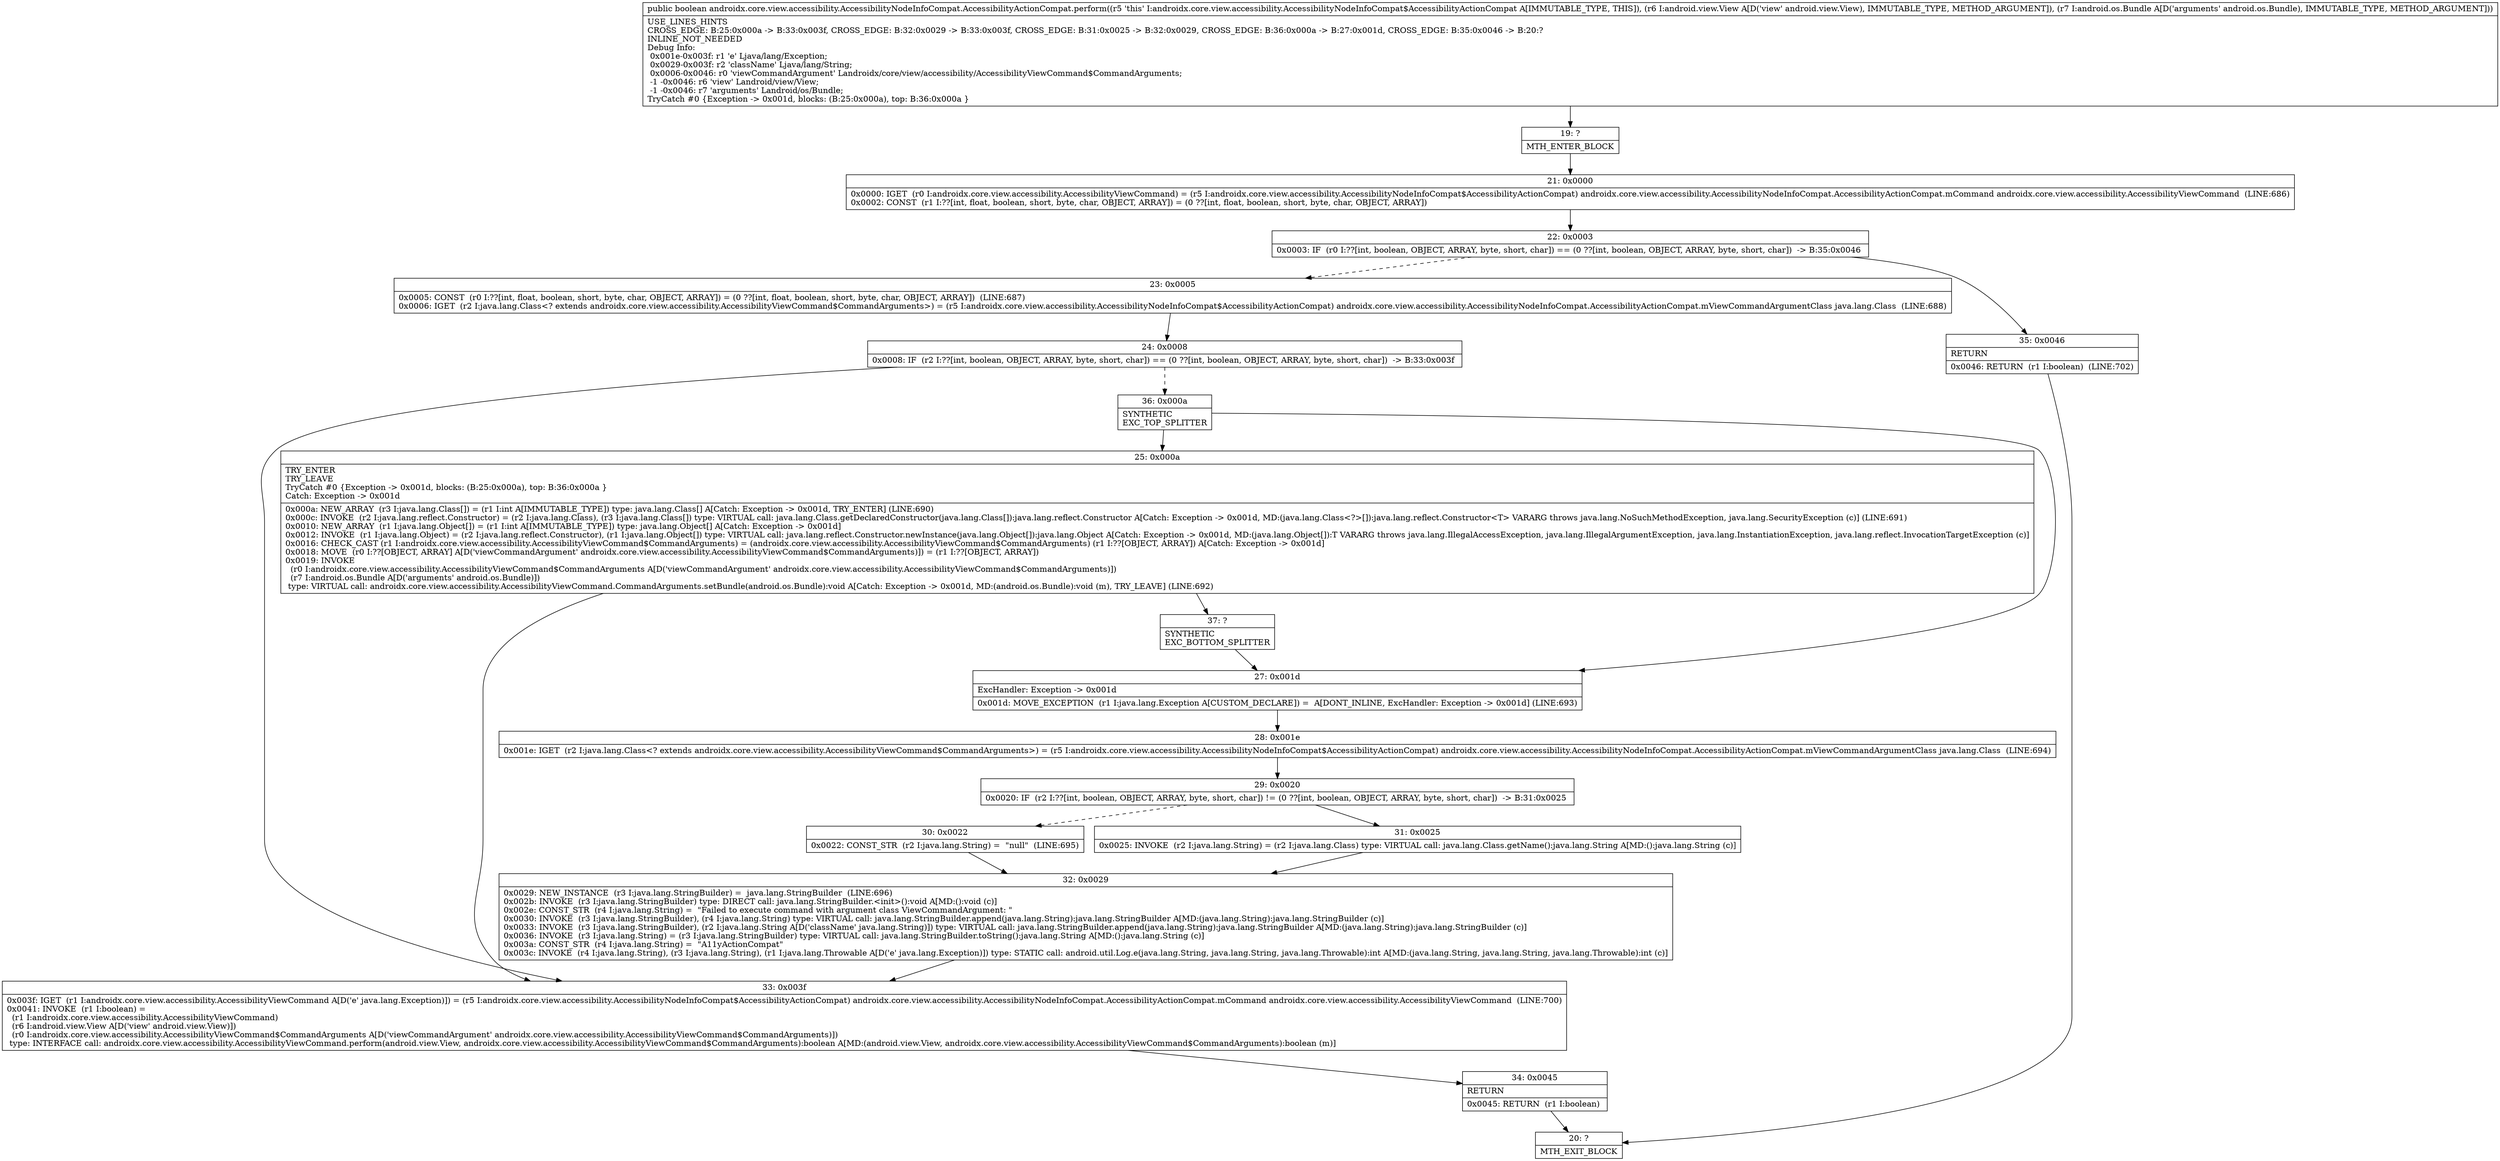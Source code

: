 digraph "CFG forandroidx.core.view.accessibility.AccessibilityNodeInfoCompat.AccessibilityActionCompat.perform(Landroid\/view\/View;Landroid\/os\/Bundle;)Z" {
Node_19 [shape=record,label="{19\:\ ?|MTH_ENTER_BLOCK\l}"];
Node_21 [shape=record,label="{21\:\ 0x0000|0x0000: IGET  (r0 I:androidx.core.view.accessibility.AccessibilityViewCommand) = (r5 I:androidx.core.view.accessibility.AccessibilityNodeInfoCompat$AccessibilityActionCompat) androidx.core.view.accessibility.AccessibilityNodeInfoCompat.AccessibilityActionCompat.mCommand androidx.core.view.accessibility.AccessibilityViewCommand  (LINE:686)\l0x0002: CONST  (r1 I:??[int, float, boolean, short, byte, char, OBJECT, ARRAY]) = (0 ??[int, float, boolean, short, byte, char, OBJECT, ARRAY]) \l}"];
Node_22 [shape=record,label="{22\:\ 0x0003|0x0003: IF  (r0 I:??[int, boolean, OBJECT, ARRAY, byte, short, char]) == (0 ??[int, boolean, OBJECT, ARRAY, byte, short, char])  \-\> B:35:0x0046 \l}"];
Node_23 [shape=record,label="{23\:\ 0x0005|0x0005: CONST  (r0 I:??[int, float, boolean, short, byte, char, OBJECT, ARRAY]) = (0 ??[int, float, boolean, short, byte, char, OBJECT, ARRAY])  (LINE:687)\l0x0006: IGET  (r2 I:java.lang.Class\<? extends androidx.core.view.accessibility.AccessibilityViewCommand$CommandArguments\>) = (r5 I:androidx.core.view.accessibility.AccessibilityNodeInfoCompat$AccessibilityActionCompat) androidx.core.view.accessibility.AccessibilityNodeInfoCompat.AccessibilityActionCompat.mViewCommandArgumentClass java.lang.Class  (LINE:688)\l}"];
Node_24 [shape=record,label="{24\:\ 0x0008|0x0008: IF  (r2 I:??[int, boolean, OBJECT, ARRAY, byte, short, char]) == (0 ??[int, boolean, OBJECT, ARRAY, byte, short, char])  \-\> B:33:0x003f \l}"];
Node_33 [shape=record,label="{33\:\ 0x003f|0x003f: IGET  (r1 I:androidx.core.view.accessibility.AccessibilityViewCommand A[D('e' java.lang.Exception)]) = (r5 I:androidx.core.view.accessibility.AccessibilityNodeInfoCompat$AccessibilityActionCompat) androidx.core.view.accessibility.AccessibilityNodeInfoCompat.AccessibilityActionCompat.mCommand androidx.core.view.accessibility.AccessibilityViewCommand  (LINE:700)\l0x0041: INVOKE  (r1 I:boolean) = \l  (r1 I:androidx.core.view.accessibility.AccessibilityViewCommand)\l  (r6 I:android.view.View A[D('view' android.view.View)])\l  (r0 I:androidx.core.view.accessibility.AccessibilityViewCommand$CommandArguments A[D('viewCommandArgument' androidx.core.view.accessibility.AccessibilityViewCommand$CommandArguments)])\l type: INTERFACE call: androidx.core.view.accessibility.AccessibilityViewCommand.perform(android.view.View, androidx.core.view.accessibility.AccessibilityViewCommand$CommandArguments):boolean A[MD:(android.view.View, androidx.core.view.accessibility.AccessibilityViewCommand$CommandArguments):boolean (m)]\l}"];
Node_34 [shape=record,label="{34\:\ 0x0045|RETURN\l|0x0045: RETURN  (r1 I:boolean) \l}"];
Node_20 [shape=record,label="{20\:\ ?|MTH_EXIT_BLOCK\l}"];
Node_36 [shape=record,label="{36\:\ 0x000a|SYNTHETIC\lEXC_TOP_SPLITTER\l}"];
Node_25 [shape=record,label="{25\:\ 0x000a|TRY_ENTER\lTRY_LEAVE\lTryCatch #0 \{Exception \-\> 0x001d, blocks: (B:25:0x000a), top: B:36:0x000a \}\lCatch: Exception \-\> 0x001d\l|0x000a: NEW_ARRAY  (r3 I:java.lang.Class[]) = (r1 I:int A[IMMUTABLE_TYPE]) type: java.lang.Class[] A[Catch: Exception \-\> 0x001d, TRY_ENTER] (LINE:690)\l0x000c: INVOKE  (r2 I:java.lang.reflect.Constructor) = (r2 I:java.lang.Class), (r3 I:java.lang.Class[]) type: VIRTUAL call: java.lang.Class.getDeclaredConstructor(java.lang.Class[]):java.lang.reflect.Constructor A[Catch: Exception \-\> 0x001d, MD:(java.lang.Class\<?\>[]):java.lang.reflect.Constructor\<T\> VARARG throws java.lang.NoSuchMethodException, java.lang.SecurityException (c)] (LINE:691)\l0x0010: NEW_ARRAY  (r1 I:java.lang.Object[]) = (r1 I:int A[IMMUTABLE_TYPE]) type: java.lang.Object[] A[Catch: Exception \-\> 0x001d]\l0x0012: INVOKE  (r1 I:java.lang.Object) = (r2 I:java.lang.reflect.Constructor), (r1 I:java.lang.Object[]) type: VIRTUAL call: java.lang.reflect.Constructor.newInstance(java.lang.Object[]):java.lang.Object A[Catch: Exception \-\> 0x001d, MD:(java.lang.Object[]):T VARARG throws java.lang.IllegalAccessException, java.lang.IllegalArgumentException, java.lang.InstantiationException, java.lang.reflect.InvocationTargetException (c)]\l0x0016: CHECK_CAST (r1 I:androidx.core.view.accessibility.AccessibilityViewCommand$CommandArguments) = (androidx.core.view.accessibility.AccessibilityViewCommand$CommandArguments) (r1 I:??[OBJECT, ARRAY]) A[Catch: Exception \-\> 0x001d]\l0x0018: MOVE  (r0 I:??[OBJECT, ARRAY] A[D('viewCommandArgument' androidx.core.view.accessibility.AccessibilityViewCommand$CommandArguments)]) = (r1 I:??[OBJECT, ARRAY]) \l0x0019: INVOKE  \l  (r0 I:androidx.core.view.accessibility.AccessibilityViewCommand$CommandArguments A[D('viewCommandArgument' androidx.core.view.accessibility.AccessibilityViewCommand$CommandArguments)])\l  (r7 I:android.os.Bundle A[D('arguments' android.os.Bundle)])\l type: VIRTUAL call: androidx.core.view.accessibility.AccessibilityViewCommand.CommandArguments.setBundle(android.os.Bundle):void A[Catch: Exception \-\> 0x001d, MD:(android.os.Bundle):void (m), TRY_LEAVE] (LINE:692)\l}"];
Node_37 [shape=record,label="{37\:\ ?|SYNTHETIC\lEXC_BOTTOM_SPLITTER\l}"];
Node_27 [shape=record,label="{27\:\ 0x001d|ExcHandler: Exception \-\> 0x001d\l|0x001d: MOVE_EXCEPTION  (r1 I:java.lang.Exception A[CUSTOM_DECLARE]) =  A[DONT_INLINE, ExcHandler: Exception \-\> 0x001d] (LINE:693)\l}"];
Node_28 [shape=record,label="{28\:\ 0x001e|0x001e: IGET  (r2 I:java.lang.Class\<? extends androidx.core.view.accessibility.AccessibilityViewCommand$CommandArguments\>) = (r5 I:androidx.core.view.accessibility.AccessibilityNodeInfoCompat$AccessibilityActionCompat) androidx.core.view.accessibility.AccessibilityNodeInfoCompat.AccessibilityActionCompat.mViewCommandArgumentClass java.lang.Class  (LINE:694)\l}"];
Node_29 [shape=record,label="{29\:\ 0x0020|0x0020: IF  (r2 I:??[int, boolean, OBJECT, ARRAY, byte, short, char]) != (0 ??[int, boolean, OBJECT, ARRAY, byte, short, char])  \-\> B:31:0x0025 \l}"];
Node_30 [shape=record,label="{30\:\ 0x0022|0x0022: CONST_STR  (r2 I:java.lang.String) =  \"null\"  (LINE:695)\l}"];
Node_32 [shape=record,label="{32\:\ 0x0029|0x0029: NEW_INSTANCE  (r3 I:java.lang.StringBuilder) =  java.lang.StringBuilder  (LINE:696)\l0x002b: INVOKE  (r3 I:java.lang.StringBuilder) type: DIRECT call: java.lang.StringBuilder.\<init\>():void A[MD:():void (c)]\l0x002e: CONST_STR  (r4 I:java.lang.String) =  \"Failed to execute command with argument class ViewCommandArgument: \" \l0x0030: INVOKE  (r3 I:java.lang.StringBuilder), (r4 I:java.lang.String) type: VIRTUAL call: java.lang.StringBuilder.append(java.lang.String):java.lang.StringBuilder A[MD:(java.lang.String):java.lang.StringBuilder (c)]\l0x0033: INVOKE  (r3 I:java.lang.StringBuilder), (r2 I:java.lang.String A[D('className' java.lang.String)]) type: VIRTUAL call: java.lang.StringBuilder.append(java.lang.String):java.lang.StringBuilder A[MD:(java.lang.String):java.lang.StringBuilder (c)]\l0x0036: INVOKE  (r3 I:java.lang.String) = (r3 I:java.lang.StringBuilder) type: VIRTUAL call: java.lang.StringBuilder.toString():java.lang.String A[MD:():java.lang.String (c)]\l0x003a: CONST_STR  (r4 I:java.lang.String) =  \"A11yActionCompat\" \l0x003c: INVOKE  (r4 I:java.lang.String), (r3 I:java.lang.String), (r1 I:java.lang.Throwable A[D('e' java.lang.Exception)]) type: STATIC call: android.util.Log.e(java.lang.String, java.lang.String, java.lang.Throwable):int A[MD:(java.lang.String, java.lang.String, java.lang.Throwable):int (c)]\l}"];
Node_31 [shape=record,label="{31\:\ 0x0025|0x0025: INVOKE  (r2 I:java.lang.String) = (r2 I:java.lang.Class) type: VIRTUAL call: java.lang.Class.getName():java.lang.String A[MD:():java.lang.String (c)]\l}"];
Node_35 [shape=record,label="{35\:\ 0x0046|RETURN\l|0x0046: RETURN  (r1 I:boolean)  (LINE:702)\l}"];
MethodNode[shape=record,label="{public boolean androidx.core.view.accessibility.AccessibilityNodeInfoCompat.AccessibilityActionCompat.perform((r5 'this' I:androidx.core.view.accessibility.AccessibilityNodeInfoCompat$AccessibilityActionCompat A[IMMUTABLE_TYPE, THIS]), (r6 I:android.view.View A[D('view' android.view.View), IMMUTABLE_TYPE, METHOD_ARGUMENT]), (r7 I:android.os.Bundle A[D('arguments' android.os.Bundle), IMMUTABLE_TYPE, METHOD_ARGUMENT]))  | USE_LINES_HINTS\lCROSS_EDGE: B:25:0x000a \-\> B:33:0x003f, CROSS_EDGE: B:32:0x0029 \-\> B:33:0x003f, CROSS_EDGE: B:31:0x0025 \-\> B:32:0x0029, CROSS_EDGE: B:36:0x000a \-\> B:27:0x001d, CROSS_EDGE: B:35:0x0046 \-\> B:20:?\lINLINE_NOT_NEEDED\lDebug Info:\l  0x001e\-0x003f: r1 'e' Ljava\/lang\/Exception;\l  0x0029\-0x003f: r2 'className' Ljava\/lang\/String;\l  0x0006\-0x0046: r0 'viewCommandArgument' Landroidx\/core\/view\/accessibility\/AccessibilityViewCommand$CommandArguments;\l  \-1 \-0x0046: r6 'view' Landroid\/view\/View;\l  \-1 \-0x0046: r7 'arguments' Landroid\/os\/Bundle;\lTryCatch #0 \{Exception \-\> 0x001d, blocks: (B:25:0x000a), top: B:36:0x000a \}\l}"];
MethodNode -> Node_19;Node_19 -> Node_21;
Node_21 -> Node_22;
Node_22 -> Node_23[style=dashed];
Node_22 -> Node_35;
Node_23 -> Node_24;
Node_24 -> Node_33;
Node_24 -> Node_36[style=dashed];
Node_33 -> Node_34;
Node_34 -> Node_20;
Node_36 -> Node_25;
Node_36 -> Node_27;
Node_25 -> Node_33;
Node_25 -> Node_37;
Node_37 -> Node_27;
Node_27 -> Node_28;
Node_28 -> Node_29;
Node_29 -> Node_30[style=dashed];
Node_29 -> Node_31;
Node_30 -> Node_32;
Node_32 -> Node_33;
Node_31 -> Node_32;
Node_35 -> Node_20;
}

